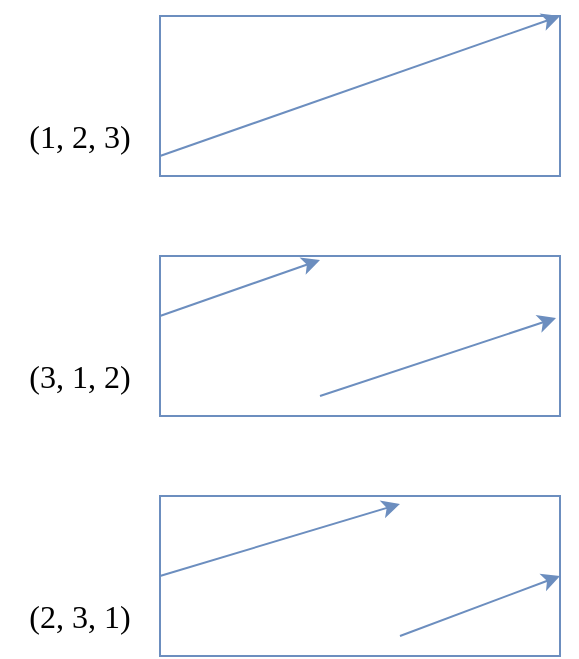 <mxfile version="24.2.5" type="device">
  <diagram name="Page-1" id="YqcQ_QH9UkjGYy3IvHCv">
    <mxGraphModel dx="1420" dy="828" grid="1" gridSize="10" guides="1" tooltips="1" connect="1" arrows="1" fold="1" page="1" pageScale="1" pageWidth="850" pageHeight="1100" math="0" shadow="0">
      <root>
        <mxCell id="0" />
        <mxCell id="1" parent="0" />
        <mxCell id="sw1hjZRFuqehGKxpxNpA-16" value="" style="rounded=0;whiteSpace=wrap;html=1;shadow=0;strokeColor=#6c8ebf;strokeWidth=1;fontFamily=Ubuntu;fontSize=16;fontStyle=0;fillColor=none;" vertex="1" parent="1">
          <mxGeometry x="240" y="520" width="200" height="80" as="geometry" />
        </mxCell>
        <mxCell id="sw1hjZRFuqehGKxpxNpA-14" value="" style="rounded=0;whiteSpace=wrap;html=1;shadow=0;strokeColor=#6c8ebf;strokeWidth=1;fontFamily=Ubuntu;fontSize=16;fontStyle=0;fillColor=none;" vertex="1" parent="1">
          <mxGeometry x="240" y="400" width="200" height="80" as="geometry" />
        </mxCell>
        <mxCell id="sw1hjZRFuqehGKxpxNpA-3" value="" style="endArrow=classic;html=1;rounded=1;shadow=0;strokeColor=#6c8ebf;strokeWidth=1;fontFamily=Ubuntu;fontSize=14;fontStyle=0;fillColor=#dae8fc;exitX=1;exitY=0.75;exitDx=0;exitDy=0;" edge="1" parent="1" source="sw1hjZRFuqehGKxpxNpA-6">
          <mxGeometry width="50" height="50" relative="1" as="geometry">
            <mxPoint x="240" y="360" as="sourcePoint" />
            <mxPoint x="440" y="280" as="targetPoint" />
          </mxGeometry>
        </mxCell>
        <mxCell id="sw1hjZRFuqehGKxpxNpA-5" value="" style="endArrow=classic;html=1;rounded=1;shadow=0;strokeColor=#6c8ebf;strokeWidth=1;fontFamily=Ubuntu;fontSize=14;fontStyle=0;fillColor=#dae8fc;entryX=0.99;entryY=0.388;entryDx=0;entryDy=0;entryPerimeter=0;" edge="1" parent="1" target="sw1hjZRFuqehGKxpxNpA-14">
          <mxGeometry width="50" height="50" relative="1" as="geometry">
            <mxPoint x="320" y="470" as="sourcePoint" />
            <mxPoint x="440" y="440" as="targetPoint" />
          </mxGeometry>
        </mxCell>
        <mxCell id="sw1hjZRFuqehGKxpxNpA-6" value="(1, 2, 3)" style="text;html=1;align=center;verticalAlign=middle;whiteSpace=wrap;rounded=0;fontFamily=Ubuntu;fontSize=16;fontStyle=0;" vertex="1" parent="1">
          <mxGeometry x="160" y="320" width="80" height="40" as="geometry" />
        </mxCell>
        <mxCell id="sw1hjZRFuqehGKxpxNpA-7" value="(3, 1, 2)" style="text;html=1;align=center;verticalAlign=middle;whiteSpace=wrap;rounded=0;fontFamily=Ubuntu;fontSize=16;fontStyle=0;" vertex="1" parent="1">
          <mxGeometry x="160" y="440" width="80" height="40" as="geometry" />
        </mxCell>
        <mxCell id="sw1hjZRFuqehGKxpxNpA-8" value="(2, 3, 1)" style="text;html=1;align=center;verticalAlign=middle;whiteSpace=wrap;rounded=0;fontFamily=Ubuntu;fontSize=16;fontStyle=0;" vertex="1" parent="1">
          <mxGeometry x="160" y="560" width="80" height="40" as="geometry" />
        </mxCell>
        <mxCell id="sw1hjZRFuqehGKxpxNpA-11" value="" style="endArrow=classic;html=1;rounded=1;shadow=0;strokeColor=#6c8ebf;strokeWidth=1;fontFamily=Ubuntu;fontSize=14;fontStyle=0;fillColor=#dae8fc;exitX=1;exitY=0;exitDx=0;exitDy=0;" edge="1" parent="1" source="sw1hjZRFuqehGKxpxNpA-8">
          <mxGeometry width="50" height="50" relative="1" as="geometry">
            <mxPoint x="240" y="554" as="sourcePoint" />
            <mxPoint x="360" y="524" as="targetPoint" />
          </mxGeometry>
        </mxCell>
        <mxCell id="sw1hjZRFuqehGKxpxNpA-12" value="" style="endArrow=classic;html=1;rounded=1;shadow=0;strokeColor=#6c8ebf;strokeWidth=1;fontFamily=Ubuntu;fontSize=14;fontStyle=0;fillColor=#dae8fc;" edge="1" parent="1">
          <mxGeometry width="50" height="50" relative="1" as="geometry">
            <mxPoint x="360" y="590" as="sourcePoint" />
            <mxPoint x="440" y="560" as="targetPoint" />
          </mxGeometry>
        </mxCell>
        <mxCell id="sw1hjZRFuqehGKxpxNpA-13" value="" style="rounded=0;whiteSpace=wrap;html=1;shadow=0;strokeColor=#6c8ebf;strokeWidth=1;fontFamily=Ubuntu;fontSize=16;fontStyle=0;fillColor=none;" vertex="1" parent="1">
          <mxGeometry x="240" y="280" width="200" height="80" as="geometry" />
        </mxCell>
        <mxCell id="sw1hjZRFuqehGKxpxNpA-15" value="" style="endArrow=classic;html=1;rounded=1;shadow=0;strokeColor=#6c8ebf;strokeWidth=1;fontFamily=Ubuntu;fontSize=14;fontStyle=0;fillColor=#dae8fc;" edge="1" parent="1">
          <mxGeometry width="50" height="50" relative="1" as="geometry">
            <mxPoint x="240" y="430" as="sourcePoint" />
            <mxPoint x="320" y="402" as="targetPoint" />
          </mxGeometry>
        </mxCell>
      </root>
    </mxGraphModel>
  </diagram>
</mxfile>
